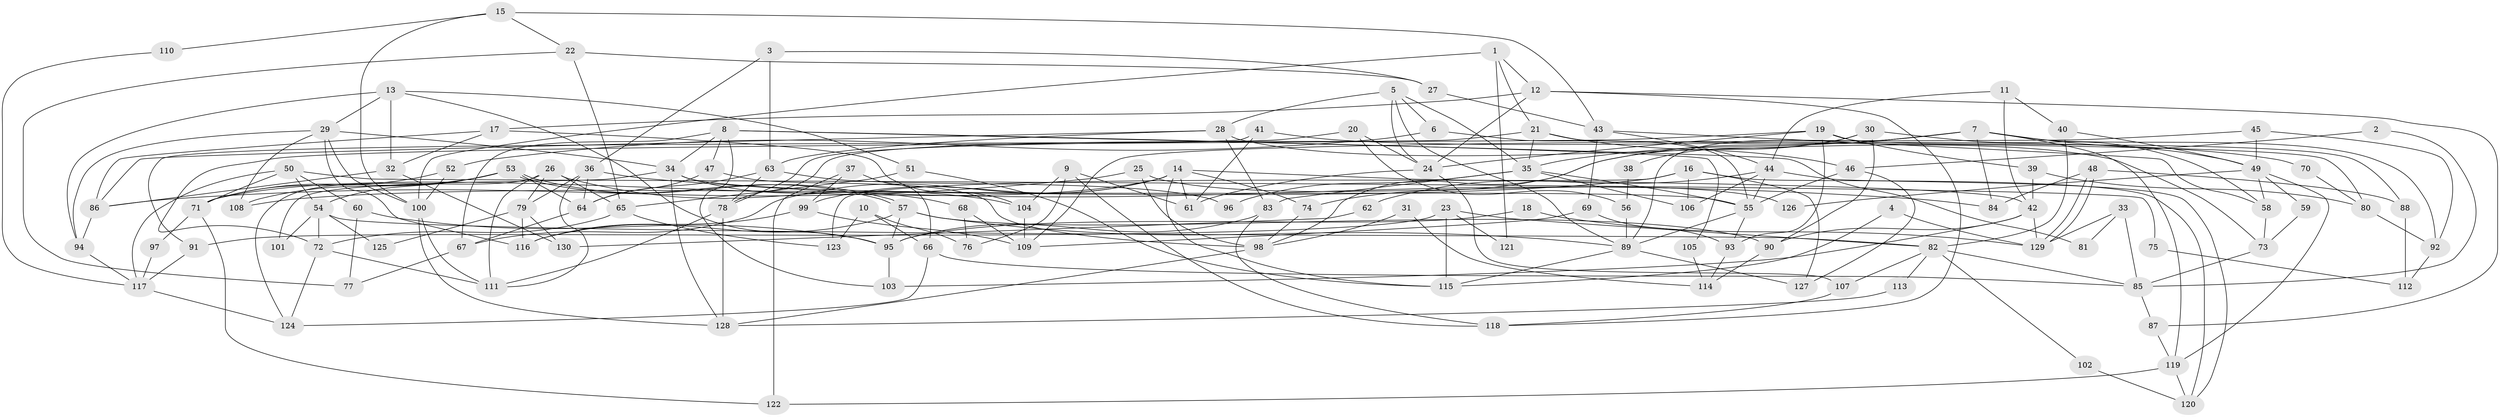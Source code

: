 // Generated by graph-tools (version 1.1) at 2025/50/03/09/25 03:50:07]
// undirected, 130 vertices, 260 edges
graph export_dot {
graph [start="1"]
  node [color=gray90,style=filled];
  1;
  2;
  3;
  4;
  5;
  6;
  7;
  8;
  9;
  10;
  11;
  12;
  13;
  14;
  15;
  16;
  17;
  18;
  19;
  20;
  21;
  22;
  23;
  24;
  25;
  26;
  27;
  28;
  29;
  30;
  31;
  32;
  33;
  34;
  35;
  36;
  37;
  38;
  39;
  40;
  41;
  42;
  43;
  44;
  45;
  46;
  47;
  48;
  49;
  50;
  51;
  52;
  53;
  54;
  55;
  56;
  57;
  58;
  59;
  60;
  61;
  62;
  63;
  64;
  65;
  66;
  67;
  68;
  69;
  70;
  71;
  72;
  73;
  74;
  75;
  76;
  77;
  78;
  79;
  80;
  81;
  82;
  83;
  84;
  85;
  86;
  87;
  88;
  89;
  90;
  91;
  92;
  93;
  94;
  95;
  96;
  97;
  98;
  99;
  100;
  101;
  102;
  103;
  104;
  105;
  106;
  107;
  108;
  109;
  110;
  111;
  112;
  113;
  114;
  115;
  116;
  117;
  118;
  119;
  120;
  121;
  122;
  123;
  124;
  125;
  126;
  127;
  128;
  129;
  130;
  1 -- 100;
  1 -- 12;
  1 -- 21;
  1 -- 121;
  2 -- 46;
  2 -- 85;
  3 -- 36;
  3 -- 27;
  3 -- 63;
  4 -- 129;
  4 -- 115;
  5 -- 89;
  5 -- 28;
  5 -- 6;
  5 -- 24;
  5 -- 35;
  6 -- 55;
  6 -- 52;
  7 -- 35;
  7 -- 89;
  7 -- 49;
  7 -- 74;
  7 -- 84;
  7 -- 92;
  7 -- 119;
  8 -- 67;
  8 -- 47;
  8 -- 34;
  8 -- 81;
  8 -- 103;
  8 -- 105;
  9 -- 104;
  9 -- 118;
  9 -- 61;
  9 -- 76;
  10 -- 76;
  10 -- 66;
  10 -- 123;
  11 -- 44;
  11 -- 42;
  11 -- 40;
  12 -- 118;
  12 -- 24;
  12 -- 17;
  12 -- 87;
  13 -- 29;
  13 -- 51;
  13 -- 32;
  13 -- 94;
  13 -- 95;
  14 -- 61;
  14 -- 42;
  14 -- 67;
  14 -- 71;
  14 -- 74;
  14 -- 99;
  14 -- 115;
  15 -- 100;
  15 -- 22;
  15 -- 43;
  15 -- 110;
  16 -- 106;
  16 -- 127;
  16 -- 108;
  16 -- 120;
  16 -- 123;
  17 -- 32;
  17 -- 86;
  17 -- 104;
  18 -- 95;
  18 -- 129;
  19 -- 39;
  19 -- 72;
  19 -- 24;
  19 -- 88;
  19 -- 93;
  20 -- 78;
  20 -- 24;
  20 -- 56;
  21 -- 78;
  21 -- 35;
  21 -- 46;
  21 -- 80;
  22 -- 77;
  22 -- 65;
  22 -- 27;
  23 -- 82;
  23 -- 115;
  23 -- 91;
  23 -- 121;
  24 -- 61;
  24 -- 107;
  25 -- 86;
  25 -- 98;
  25 -- 126;
  26 -- 65;
  26 -- 104;
  26 -- 79;
  26 -- 111;
  26 -- 124;
  27 -- 43;
  28 -- 86;
  28 -- 63;
  28 -- 73;
  28 -- 83;
  29 -- 100;
  29 -- 108;
  29 -- 34;
  29 -- 94;
  29 -- 116;
  30 -- 98;
  30 -- 58;
  30 -- 38;
  30 -- 90;
  31 -- 114;
  31 -- 98;
  32 -- 86;
  32 -- 130;
  33 -- 129;
  33 -- 85;
  33 -- 81;
  34 -- 55;
  34 -- 68;
  34 -- 101;
  34 -- 128;
  35 -- 55;
  35 -- 83;
  35 -- 96;
  35 -- 106;
  36 -- 79;
  36 -- 111;
  36 -- 64;
  36 -- 84;
  37 -- 99;
  37 -- 66;
  37 -- 122;
  38 -- 56;
  39 -- 80;
  39 -- 42;
  40 -- 49;
  40 -- 82;
  41 -- 61;
  41 -- 91;
  41 -- 70;
  42 -- 103;
  42 -- 90;
  42 -- 129;
  43 -- 44;
  43 -- 58;
  43 -- 69;
  44 -- 55;
  44 -- 120;
  44 -- 62;
  44 -- 106;
  45 -- 109;
  45 -- 49;
  45 -- 92;
  46 -- 55;
  46 -- 127;
  47 -- 64;
  47 -- 98;
  48 -- 129;
  48 -- 129;
  48 -- 84;
  48 -- 88;
  49 -- 119;
  49 -- 58;
  49 -- 59;
  49 -- 126;
  50 -- 71;
  50 -- 117;
  50 -- 54;
  50 -- 60;
  50 -- 75;
  51 -- 115;
  51 -- 65;
  52 -- 71;
  52 -- 100;
  53 -- 71;
  53 -- 57;
  53 -- 57;
  53 -- 54;
  53 -- 64;
  53 -- 108;
  54 -- 72;
  54 -- 82;
  54 -- 101;
  54 -- 125;
  55 -- 89;
  55 -- 93;
  56 -- 89;
  57 -- 95;
  57 -- 89;
  57 -- 90;
  57 -- 116;
  58 -- 73;
  59 -- 73;
  60 -- 95;
  60 -- 77;
  62 -- 130;
  63 -- 64;
  63 -- 78;
  63 -- 96;
  64 -- 67;
  65 -- 72;
  65 -- 123;
  66 -- 85;
  66 -- 124;
  67 -- 77;
  68 -- 109;
  68 -- 76;
  69 -- 93;
  69 -- 109;
  70 -- 80;
  71 -- 122;
  71 -- 97;
  72 -- 111;
  72 -- 124;
  73 -- 85;
  74 -- 98;
  75 -- 112;
  78 -- 111;
  78 -- 128;
  79 -- 116;
  79 -- 125;
  79 -- 130;
  80 -- 92;
  82 -- 85;
  82 -- 102;
  82 -- 107;
  82 -- 113;
  83 -- 95;
  83 -- 118;
  85 -- 87;
  86 -- 94;
  87 -- 119;
  88 -- 112;
  89 -- 115;
  89 -- 127;
  90 -- 114;
  91 -- 117;
  92 -- 112;
  93 -- 114;
  94 -- 117;
  95 -- 103;
  97 -- 117;
  98 -- 128;
  99 -- 116;
  99 -- 109;
  100 -- 128;
  100 -- 111;
  102 -- 120;
  104 -- 109;
  105 -- 114;
  107 -- 118;
  110 -- 117;
  113 -- 128;
  117 -- 124;
  119 -- 120;
  119 -- 122;
}
